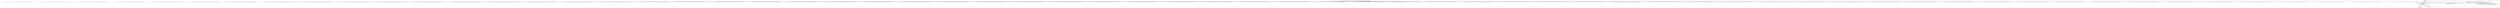 digraph "main" {  
"17" [label = <(METHOD,main)<SUB>1</SUB>> ]
"18" [label = <(PARAM,String[] args)<SUB>1</SUB>> ]
"19" [label = <(BLOCK,&lt;empty&gt;,&lt;empty&gt;)<SUB>1</SUB>> ]
"20" [label = <(LOCAL,long[] fib: long[])<SUB>2</SUB>> ]
"21" [label = <(&lt;operator&gt;.assignment,long[] fib = { 0, 1, 1, 2, 3, 5, 8, 13, 21, 34, 55, 89, 144, 233, 377, 610, 987, 1597, 2584, 4181, 6765, 10946, 17711, 28657, 46368, 75025, 121393, 196418, 317811, 514229, 832040, 1346269, 2178309, 3524578, 5702887, 9227465, 14930352, 24157817, 39088169, 63245986, 102334155, 165580141, 267914296, 433494437, 701408733, 1134903170, 1836311903, 2971215073L, 4807526976L, 7778742049L, 12586269025L, 20365011074L, 32951280099L, 53316291173L, 86267571272L, 139583862445L, 225851433717L, 365435296162L, 591286729879L, 956722026041L, 1548008755920L, 2504730781961L, 4052739537881L, 6557470319842L, 10610209857723L })<SUB>2</SUB>> ]
"22" [label = <(IDENTIFIER,fib,long[] fib = { 0, 1, 1, 2, 3, 5, 8, 13, 21, 34, 55, 89, 144, 233, 377, 610, 987, 1597, 2584, 4181, 6765, 10946, 17711, 28657, 46368, 75025, 121393, 196418, 317811, 514229, 832040, 1346269, 2178309, 3524578, 5702887, 9227465, 14930352, 24157817, 39088169, 63245986, 102334155, 165580141, 267914296, 433494437, 701408733, 1134903170, 1836311903, 2971215073L, 4807526976L, 7778742049L, 12586269025L, 20365011074L, 32951280099L, 53316291173L, 86267571272L, 139583862445L, 225851433717L, 365435296162L, 591286729879L, 956722026041L, 1548008755920L, 2504730781961L, 4052739537881L, 6557470319842L, 10610209857723L })<SUB>2</SUB>> ]
"23" [label = <(&lt;operator&gt;.arrayInitializer,{ 0, 1, 1, 2, 3, 5, 8, 13, 21, 34, 55, 89, 144, 233, 377, 610, 987, 1597, 2584, 4181, 6765, 10946, 17711, 28657, 46368, 75025, 121393, 196418, 317811, 514229, 832040, 1346269, 2178309, 3524578, 5702887, 9227465, 14930352, 24157817, 39088169, 63245986, 102334155, 165580141, 267914296, 433494437, 701408733, 1134903170, 1836311903, 2971215073L, 4807526976L, 7778742049L, 12586269025L, 20365011074L, 32951280099L, 53316291173L, 86267571272L, 139583862445L, 225851433717L, 365435296162L, 591286729879L, 956722026041L, 1548008755920L, 2504730781961L, 4052739537881L, 6557470319842L, 10610209857723L })<SUB>2</SUB>> ]
"24" [label = <(LITERAL,0,{ 0, 1, 1, 2, 3, 5, 8, 13, 21, 34, 55, 89, 144, 233, 377, 610, 987, 1597, 2584, 4181, 6765, 10946, 17711, 28657, 46368, 75025, 121393, 196418, 317811, 514229, 832040, 1346269, 2178309, 3524578, 5702887, 9227465, 14930352, 24157817, 39088169, 63245986, 102334155, 165580141, 267914296, 433494437, 701408733, 1134903170, 1836311903, 2971215073L, 4807526976L, 7778742049L, 12586269025L, 20365011074L, 32951280099L, 53316291173L, 86267571272L, 139583862445L, 225851433717L, 365435296162L, 591286729879L, 956722026041L, 1548008755920L, 2504730781961L, 4052739537881L, 6557470319842L, 10610209857723L })<SUB>2</SUB>> ]
"25" [label = <(LITERAL,1,{ 0, 1, 1, 2, 3, 5, 8, 13, 21, 34, 55, 89, 144, 233, 377, 610, 987, 1597, 2584, 4181, 6765, 10946, 17711, 28657, 46368, 75025, 121393, 196418, 317811, 514229, 832040, 1346269, 2178309, 3524578, 5702887, 9227465, 14930352, 24157817, 39088169, 63245986, 102334155, 165580141, 267914296, 433494437, 701408733, 1134903170, 1836311903, 2971215073L, 4807526976L, 7778742049L, 12586269025L, 20365011074L, 32951280099L, 53316291173L, 86267571272L, 139583862445L, 225851433717L, 365435296162L, 591286729879L, 956722026041L, 1548008755920L, 2504730781961L, 4052739537881L, 6557470319842L, 10610209857723L })<SUB>2</SUB>> ]
"26" [label = <(LITERAL,1,{ 0, 1, 1, 2, 3, 5, 8, 13, 21, 34, 55, 89, 144, 233, 377, 610, 987, 1597, 2584, 4181, 6765, 10946, 17711, 28657, 46368, 75025, 121393, 196418, 317811, 514229, 832040, 1346269, 2178309, 3524578, 5702887, 9227465, 14930352, 24157817, 39088169, 63245986, 102334155, 165580141, 267914296, 433494437, 701408733, 1134903170, 1836311903, 2971215073L, 4807526976L, 7778742049L, 12586269025L, 20365011074L, 32951280099L, 53316291173L, 86267571272L, 139583862445L, 225851433717L, 365435296162L, 591286729879L, 956722026041L, 1548008755920L, 2504730781961L, 4052739537881L, 6557470319842L, 10610209857723L })<SUB>2</SUB>> ]
"27" [label = <(LITERAL,2,{ 0, 1, 1, 2, 3, 5, 8, 13, 21, 34, 55, 89, 144, 233, 377, 610, 987, 1597, 2584, 4181, 6765, 10946, 17711, 28657, 46368, 75025, 121393, 196418, 317811, 514229, 832040, 1346269, 2178309, 3524578, 5702887, 9227465, 14930352, 24157817, 39088169, 63245986, 102334155, 165580141, 267914296, 433494437, 701408733, 1134903170, 1836311903, 2971215073L, 4807526976L, 7778742049L, 12586269025L, 20365011074L, 32951280099L, 53316291173L, 86267571272L, 139583862445L, 225851433717L, 365435296162L, 591286729879L, 956722026041L, 1548008755920L, 2504730781961L, 4052739537881L, 6557470319842L, 10610209857723L })<SUB>2</SUB>> ]
"28" [label = <(LITERAL,3,{ 0, 1, 1, 2, 3, 5, 8, 13, 21, 34, 55, 89, 144, 233, 377, 610, 987, 1597, 2584, 4181, 6765, 10946, 17711, 28657, 46368, 75025, 121393, 196418, 317811, 514229, 832040, 1346269, 2178309, 3524578, 5702887, 9227465, 14930352, 24157817, 39088169, 63245986, 102334155, 165580141, 267914296, 433494437, 701408733, 1134903170, 1836311903, 2971215073L, 4807526976L, 7778742049L, 12586269025L, 20365011074L, 32951280099L, 53316291173L, 86267571272L, 139583862445L, 225851433717L, 365435296162L, 591286729879L, 956722026041L, 1548008755920L, 2504730781961L, 4052739537881L, 6557470319842L, 10610209857723L })<SUB>2</SUB>> ]
"29" [label = <(LITERAL,5,{ 0, 1, 1, 2, 3, 5, 8, 13, 21, 34, 55, 89, 144, 233, 377, 610, 987, 1597, 2584, 4181, 6765, 10946, 17711, 28657, 46368, 75025, 121393, 196418, 317811, 514229, 832040, 1346269, 2178309, 3524578, 5702887, 9227465, 14930352, 24157817, 39088169, 63245986, 102334155, 165580141, 267914296, 433494437, 701408733, 1134903170, 1836311903, 2971215073L, 4807526976L, 7778742049L, 12586269025L, 20365011074L, 32951280099L, 53316291173L, 86267571272L, 139583862445L, 225851433717L, 365435296162L, 591286729879L, 956722026041L, 1548008755920L, 2504730781961L, 4052739537881L, 6557470319842L, 10610209857723L })<SUB>2</SUB>> ]
"30" [label = <(LITERAL,8,{ 0, 1, 1, 2, 3, 5, 8, 13, 21, 34, 55, 89, 144, 233, 377, 610, 987, 1597, 2584, 4181, 6765, 10946, 17711, 28657, 46368, 75025, 121393, 196418, 317811, 514229, 832040, 1346269, 2178309, 3524578, 5702887, 9227465, 14930352, 24157817, 39088169, 63245986, 102334155, 165580141, 267914296, 433494437, 701408733, 1134903170, 1836311903, 2971215073L, 4807526976L, 7778742049L, 12586269025L, 20365011074L, 32951280099L, 53316291173L, 86267571272L, 139583862445L, 225851433717L, 365435296162L, 591286729879L, 956722026041L, 1548008755920L, 2504730781961L, 4052739537881L, 6557470319842L, 10610209857723L })<SUB>2</SUB>> ]
"31" [label = <(LITERAL,13,{ 0, 1, 1, 2, 3, 5, 8, 13, 21, 34, 55, 89, 144, 233, 377, 610, 987, 1597, 2584, 4181, 6765, 10946, 17711, 28657, 46368, 75025, 121393, 196418, 317811, 514229, 832040, 1346269, 2178309, 3524578, 5702887, 9227465, 14930352, 24157817, 39088169, 63245986, 102334155, 165580141, 267914296, 433494437, 701408733, 1134903170, 1836311903, 2971215073L, 4807526976L, 7778742049L, 12586269025L, 20365011074L, 32951280099L, 53316291173L, 86267571272L, 139583862445L, 225851433717L, 365435296162L, 591286729879L, 956722026041L, 1548008755920L, 2504730781961L, 4052739537881L, 6557470319842L, 10610209857723L })<SUB>2</SUB>> ]
"32" [label = <(LITERAL,21,{ 0, 1, 1, 2, 3, 5, 8, 13, 21, 34, 55, 89, 144, 233, 377, 610, 987, 1597, 2584, 4181, 6765, 10946, 17711, 28657, 46368, 75025, 121393, 196418, 317811, 514229, 832040, 1346269, 2178309, 3524578, 5702887, 9227465, 14930352, 24157817, 39088169, 63245986, 102334155, 165580141, 267914296, 433494437, 701408733, 1134903170, 1836311903, 2971215073L, 4807526976L, 7778742049L, 12586269025L, 20365011074L, 32951280099L, 53316291173L, 86267571272L, 139583862445L, 225851433717L, 365435296162L, 591286729879L, 956722026041L, 1548008755920L, 2504730781961L, 4052739537881L, 6557470319842L, 10610209857723L })<SUB>2</SUB>> ]
"33" [label = <(LITERAL,34,{ 0, 1, 1, 2, 3, 5, 8, 13, 21, 34, 55, 89, 144, 233, 377, 610, 987, 1597, 2584, 4181, 6765, 10946, 17711, 28657, 46368, 75025, 121393, 196418, 317811, 514229, 832040, 1346269, 2178309, 3524578, 5702887, 9227465, 14930352, 24157817, 39088169, 63245986, 102334155, 165580141, 267914296, 433494437, 701408733, 1134903170, 1836311903, 2971215073L, 4807526976L, 7778742049L, 12586269025L, 20365011074L, 32951280099L, 53316291173L, 86267571272L, 139583862445L, 225851433717L, 365435296162L, 591286729879L, 956722026041L, 1548008755920L, 2504730781961L, 4052739537881L, 6557470319842L, 10610209857723L })<SUB>2</SUB>> ]
"34" [label = <(LITERAL,55,{ 0, 1, 1, 2, 3, 5, 8, 13, 21, 34, 55, 89, 144, 233, 377, 610, 987, 1597, 2584, 4181, 6765, 10946, 17711, 28657, 46368, 75025, 121393, 196418, 317811, 514229, 832040, 1346269, 2178309, 3524578, 5702887, 9227465, 14930352, 24157817, 39088169, 63245986, 102334155, 165580141, 267914296, 433494437, 701408733, 1134903170, 1836311903, 2971215073L, 4807526976L, 7778742049L, 12586269025L, 20365011074L, 32951280099L, 53316291173L, 86267571272L, 139583862445L, 225851433717L, 365435296162L, 591286729879L, 956722026041L, 1548008755920L, 2504730781961L, 4052739537881L, 6557470319842L, 10610209857723L })<SUB>2</SUB>> ]
"35" [label = <(LITERAL,89,{ 0, 1, 1, 2, 3, 5, 8, 13, 21, 34, 55, 89, 144, 233, 377, 610, 987, 1597, 2584, 4181, 6765, 10946, 17711, 28657, 46368, 75025, 121393, 196418, 317811, 514229, 832040, 1346269, 2178309, 3524578, 5702887, 9227465, 14930352, 24157817, 39088169, 63245986, 102334155, 165580141, 267914296, 433494437, 701408733, 1134903170, 1836311903, 2971215073L, 4807526976L, 7778742049L, 12586269025L, 20365011074L, 32951280099L, 53316291173L, 86267571272L, 139583862445L, 225851433717L, 365435296162L, 591286729879L, 956722026041L, 1548008755920L, 2504730781961L, 4052739537881L, 6557470319842L, 10610209857723L })<SUB>2</SUB>> ]
"36" [label = <(LITERAL,144,{ 0, 1, 1, 2, 3, 5, 8, 13, 21, 34, 55, 89, 144, 233, 377, 610, 987, 1597, 2584, 4181, 6765, 10946, 17711, 28657, 46368, 75025, 121393, 196418, 317811, 514229, 832040, 1346269, 2178309, 3524578, 5702887, 9227465, 14930352, 24157817, 39088169, 63245986, 102334155, 165580141, 267914296, 433494437, 701408733, 1134903170, 1836311903, 2971215073L, 4807526976L, 7778742049L, 12586269025L, 20365011074L, 32951280099L, 53316291173L, 86267571272L, 139583862445L, 225851433717L, 365435296162L, 591286729879L, 956722026041L, 1548008755920L, 2504730781961L, 4052739537881L, 6557470319842L, 10610209857723L })<SUB>2</SUB>> ]
"37" [label = <(LITERAL,233,{ 0, 1, 1, 2, 3, 5, 8, 13, 21, 34, 55, 89, 144, 233, 377, 610, 987, 1597, 2584, 4181, 6765, 10946, 17711, 28657, 46368, 75025, 121393, 196418, 317811, 514229, 832040, 1346269, 2178309, 3524578, 5702887, 9227465, 14930352, 24157817, 39088169, 63245986, 102334155, 165580141, 267914296, 433494437, 701408733, 1134903170, 1836311903, 2971215073L, 4807526976L, 7778742049L, 12586269025L, 20365011074L, 32951280099L, 53316291173L, 86267571272L, 139583862445L, 225851433717L, 365435296162L, 591286729879L, 956722026041L, 1548008755920L, 2504730781961L, 4052739537881L, 6557470319842L, 10610209857723L })<SUB>2</SUB>> ]
"38" [label = <(LITERAL,377,{ 0, 1, 1, 2, 3, 5, 8, 13, 21, 34, 55, 89, 144, 233, 377, 610, 987, 1597, 2584, 4181, 6765, 10946, 17711, 28657, 46368, 75025, 121393, 196418, 317811, 514229, 832040, 1346269, 2178309, 3524578, 5702887, 9227465, 14930352, 24157817, 39088169, 63245986, 102334155, 165580141, 267914296, 433494437, 701408733, 1134903170, 1836311903, 2971215073L, 4807526976L, 7778742049L, 12586269025L, 20365011074L, 32951280099L, 53316291173L, 86267571272L, 139583862445L, 225851433717L, 365435296162L, 591286729879L, 956722026041L, 1548008755920L, 2504730781961L, 4052739537881L, 6557470319842L, 10610209857723L })<SUB>2</SUB>> ]
"39" [label = <(LITERAL,610,{ 0, 1, 1, 2, 3, 5, 8, 13, 21, 34, 55, 89, 144, 233, 377, 610, 987, 1597, 2584, 4181, 6765, 10946, 17711, 28657, 46368, 75025, 121393, 196418, 317811, 514229, 832040, 1346269, 2178309, 3524578, 5702887, 9227465, 14930352, 24157817, 39088169, 63245986, 102334155, 165580141, 267914296, 433494437, 701408733, 1134903170, 1836311903, 2971215073L, 4807526976L, 7778742049L, 12586269025L, 20365011074L, 32951280099L, 53316291173L, 86267571272L, 139583862445L, 225851433717L, 365435296162L, 591286729879L, 956722026041L, 1548008755920L, 2504730781961L, 4052739537881L, 6557470319842L, 10610209857723L })<SUB>2</SUB>> ]
"40" [label = <(LITERAL,987,{ 0, 1, 1, 2, 3, 5, 8, 13, 21, 34, 55, 89, 144, 233, 377, 610, 987, 1597, 2584, 4181, 6765, 10946, 17711, 28657, 46368, 75025, 121393, 196418, 317811, 514229, 832040, 1346269, 2178309, 3524578, 5702887, 9227465, 14930352, 24157817, 39088169, 63245986, 102334155, 165580141, 267914296, 433494437, 701408733, 1134903170, 1836311903, 2971215073L, 4807526976L, 7778742049L, 12586269025L, 20365011074L, 32951280099L, 53316291173L, 86267571272L, 139583862445L, 225851433717L, 365435296162L, 591286729879L, 956722026041L, 1548008755920L, 2504730781961L, 4052739537881L, 6557470319842L, 10610209857723L })<SUB>2</SUB>> ]
"41" [label = <(LITERAL,1597,{ 0, 1, 1, 2, 3, 5, 8, 13, 21, 34, 55, 89, 144, 233, 377, 610, 987, 1597, 2584, 4181, 6765, 10946, 17711, 28657, 46368, 75025, 121393, 196418, 317811, 514229, 832040, 1346269, 2178309, 3524578, 5702887, 9227465, 14930352, 24157817, 39088169, 63245986, 102334155, 165580141, 267914296, 433494437, 701408733, 1134903170, 1836311903, 2971215073L, 4807526976L, 7778742049L, 12586269025L, 20365011074L, 32951280099L, 53316291173L, 86267571272L, 139583862445L, 225851433717L, 365435296162L, 591286729879L, 956722026041L, 1548008755920L, 2504730781961L, 4052739537881L, 6557470319842L, 10610209857723L })<SUB>2</SUB>> ]
"42" [label = <(LITERAL,2584,{ 0, 1, 1, 2, 3, 5, 8, 13, 21, 34, 55, 89, 144, 233, 377, 610, 987, 1597, 2584, 4181, 6765, 10946, 17711, 28657, 46368, 75025, 121393, 196418, 317811, 514229, 832040, 1346269, 2178309, 3524578, 5702887, 9227465, 14930352, 24157817, 39088169, 63245986, 102334155, 165580141, 267914296, 433494437, 701408733, 1134903170, 1836311903, 2971215073L, 4807526976L, 7778742049L, 12586269025L, 20365011074L, 32951280099L, 53316291173L, 86267571272L, 139583862445L, 225851433717L, 365435296162L, 591286729879L, 956722026041L, 1548008755920L, 2504730781961L, 4052739537881L, 6557470319842L, 10610209857723L })<SUB>2</SUB>> ]
"43" [label = <(LITERAL,4181,{ 0, 1, 1, 2, 3, 5, 8, 13, 21, 34, 55, 89, 144, 233, 377, 610, 987, 1597, 2584, 4181, 6765, 10946, 17711, 28657, 46368, 75025, 121393, 196418, 317811, 514229, 832040, 1346269, 2178309, 3524578, 5702887, 9227465, 14930352, 24157817, 39088169, 63245986, 102334155, 165580141, 267914296, 433494437, 701408733, 1134903170, 1836311903, 2971215073L, 4807526976L, 7778742049L, 12586269025L, 20365011074L, 32951280099L, 53316291173L, 86267571272L, 139583862445L, 225851433717L, 365435296162L, 591286729879L, 956722026041L, 1548008755920L, 2504730781961L, 4052739537881L, 6557470319842L, 10610209857723L })<SUB>2</SUB>> ]
"44" [label = <(LITERAL,6765,{ 0, 1, 1, 2, 3, 5, 8, 13, 21, 34, 55, 89, 144, 233, 377, 610, 987, 1597, 2584, 4181, 6765, 10946, 17711, 28657, 46368, 75025, 121393, 196418, 317811, 514229, 832040, 1346269, 2178309, 3524578, 5702887, 9227465, 14930352, 24157817, 39088169, 63245986, 102334155, 165580141, 267914296, 433494437, 701408733, 1134903170, 1836311903, 2971215073L, 4807526976L, 7778742049L, 12586269025L, 20365011074L, 32951280099L, 53316291173L, 86267571272L, 139583862445L, 225851433717L, 365435296162L, 591286729879L, 956722026041L, 1548008755920L, 2504730781961L, 4052739537881L, 6557470319842L, 10610209857723L })<SUB>2</SUB>> ]
"45" [label = <(LITERAL,10946,{ 0, 1, 1, 2, 3, 5, 8, 13, 21, 34, 55, 89, 144, 233, 377, 610, 987, 1597, 2584, 4181, 6765, 10946, 17711, 28657, 46368, 75025, 121393, 196418, 317811, 514229, 832040, 1346269, 2178309, 3524578, 5702887, 9227465, 14930352, 24157817, 39088169, 63245986, 102334155, 165580141, 267914296, 433494437, 701408733, 1134903170, 1836311903, 2971215073L, 4807526976L, 7778742049L, 12586269025L, 20365011074L, 32951280099L, 53316291173L, 86267571272L, 139583862445L, 225851433717L, 365435296162L, 591286729879L, 956722026041L, 1548008755920L, 2504730781961L, 4052739537881L, 6557470319842L, 10610209857723L })<SUB>2</SUB>> ]
"46" [label = <(LITERAL,17711,{ 0, 1, 1, 2, 3, 5, 8, 13, 21, 34, 55, 89, 144, 233, 377, 610, 987, 1597, 2584, 4181, 6765, 10946, 17711, 28657, 46368, 75025, 121393, 196418, 317811, 514229, 832040, 1346269, 2178309, 3524578, 5702887, 9227465, 14930352, 24157817, 39088169, 63245986, 102334155, 165580141, 267914296, 433494437, 701408733, 1134903170, 1836311903, 2971215073L, 4807526976L, 7778742049L, 12586269025L, 20365011074L, 32951280099L, 53316291173L, 86267571272L, 139583862445L, 225851433717L, 365435296162L, 591286729879L, 956722026041L, 1548008755920L, 2504730781961L, 4052739537881L, 6557470319842L, 10610209857723L })<SUB>2</SUB>> ]
"47" [label = <(LITERAL,28657,{ 0, 1, 1, 2, 3, 5, 8, 13, 21, 34, 55, 89, 144, 233, 377, 610, 987, 1597, 2584, 4181, 6765, 10946, 17711, 28657, 46368, 75025, 121393, 196418, 317811, 514229, 832040, 1346269, 2178309, 3524578, 5702887, 9227465, 14930352, 24157817, 39088169, 63245986, 102334155, 165580141, 267914296, 433494437, 701408733, 1134903170, 1836311903, 2971215073L, 4807526976L, 7778742049L, 12586269025L, 20365011074L, 32951280099L, 53316291173L, 86267571272L, 139583862445L, 225851433717L, 365435296162L, 591286729879L, 956722026041L, 1548008755920L, 2504730781961L, 4052739537881L, 6557470319842L, 10610209857723L })<SUB>2</SUB>> ]
"48" [label = <(LITERAL,46368,{ 0, 1, 1, 2, 3, 5, 8, 13, 21, 34, 55, 89, 144, 233, 377, 610, 987, 1597, 2584, 4181, 6765, 10946, 17711, 28657, 46368, 75025, 121393, 196418, 317811, 514229, 832040, 1346269, 2178309, 3524578, 5702887, 9227465, 14930352, 24157817, 39088169, 63245986, 102334155, 165580141, 267914296, 433494437, 701408733, 1134903170, 1836311903, 2971215073L, 4807526976L, 7778742049L, 12586269025L, 20365011074L, 32951280099L, 53316291173L, 86267571272L, 139583862445L, 225851433717L, 365435296162L, 591286729879L, 956722026041L, 1548008755920L, 2504730781961L, 4052739537881L, 6557470319842L, 10610209857723L })<SUB>2</SUB>> ]
"49" [label = <(LITERAL,75025,{ 0, 1, 1, 2, 3, 5, 8, 13, 21, 34, 55, 89, 144, 233, 377, 610, 987, 1597, 2584, 4181, 6765, 10946, 17711, 28657, 46368, 75025, 121393, 196418, 317811, 514229, 832040, 1346269, 2178309, 3524578, 5702887, 9227465, 14930352, 24157817, 39088169, 63245986, 102334155, 165580141, 267914296, 433494437, 701408733, 1134903170, 1836311903, 2971215073L, 4807526976L, 7778742049L, 12586269025L, 20365011074L, 32951280099L, 53316291173L, 86267571272L, 139583862445L, 225851433717L, 365435296162L, 591286729879L, 956722026041L, 1548008755920L, 2504730781961L, 4052739537881L, 6557470319842L, 10610209857723L })<SUB>2</SUB>> ]
"50" [label = <(LITERAL,121393,{ 0, 1, 1, 2, 3, 5, 8, 13, 21, 34, 55, 89, 144, 233, 377, 610, 987, 1597, 2584, 4181, 6765, 10946, 17711, 28657, 46368, 75025, 121393, 196418, 317811, 514229, 832040, 1346269, 2178309, 3524578, 5702887, 9227465, 14930352, 24157817, 39088169, 63245986, 102334155, 165580141, 267914296, 433494437, 701408733, 1134903170, 1836311903, 2971215073L, 4807526976L, 7778742049L, 12586269025L, 20365011074L, 32951280099L, 53316291173L, 86267571272L, 139583862445L, 225851433717L, 365435296162L, 591286729879L, 956722026041L, 1548008755920L, 2504730781961L, 4052739537881L, 6557470319842L, 10610209857723L })<SUB>2</SUB>> ]
"51" [label = <(LITERAL,196418,{ 0, 1, 1, 2, 3, 5, 8, 13, 21, 34, 55, 89, 144, 233, 377, 610, 987, 1597, 2584, 4181, 6765, 10946, 17711, 28657, 46368, 75025, 121393, 196418, 317811, 514229, 832040, 1346269, 2178309, 3524578, 5702887, 9227465, 14930352, 24157817, 39088169, 63245986, 102334155, 165580141, 267914296, 433494437, 701408733, 1134903170, 1836311903, 2971215073L, 4807526976L, 7778742049L, 12586269025L, 20365011074L, 32951280099L, 53316291173L, 86267571272L, 139583862445L, 225851433717L, 365435296162L, 591286729879L, 956722026041L, 1548008755920L, 2504730781961L, 4052739537881L, 6557470319842L, 10610209857723L })<SUB>2</SUB>> ]
"52" [label = <(LITERAL,317811,{ 0, 1, 1, 2, 3, 5, 8, 13, 21, 34, 55, 89, 144, 233, 377, 610, 987, 1597, 2584, 4181, 6765, 10946, 17711, 28657, 46368, 75025, 121393, 196418, 317811, 514229, 832040, 1346269, 2178309, 3524578, 5702887, 9227465, 14930352, 24157817, 39088169, 63245986, 102334155, 165580141, 267914296, 433494437, 701408733, 1134903170, 1836311903, 2971215073L, 4807526976L, 7778742049L, 12586269025L, 20365011074L, 32951280099L, 53316291173L, 86267571272L, 139583862445L, 225851433717L, 365435296162L, 591286729879L, 956722026041L, 1548008755920L, 2504730781961L, 4052739537881L, 6557470319842L, 10610209857723L })<SUB>2</SUB>> ]
"53" [label = <(LITERAL,514229,{ 0, 1, 1, 2, 3, 5, 8, 13, 21, 34, 55, 89, 144, 233, 377, 610, 987, 1597, 2584, 4181, 6765, 10946, 17711, 28657, 46368, 75025, 121393, 196418, 317811, 514229, 832040, 1346269, 2178309, 3524578, 5702887, 9227465, 14930352, 24157817, 39088169, 63245986, 102334155, 165580141, 267914296, 433494437, 701408733, 1134903170, 1836311903, 2971215073L, 4807526976L, 7778742049L, 12586269025L, 20365011074L, 32951280099L, 53316291173L, 86267571272L, 139583862445L, 225851433717L, 365435296162L, 591286729879L, 956722026041L, 1548008755920L, 2504730781961L, 4052739537881L, 6557470319842L, 10610209857723L })<SUB>2</SUB>> ]
"54" [label = <(LITERAL,832040,{ 0, 1, 1, 2, 3, 5, 8, 13, 21, 34, 55, 89, 144, 233, 377, 610, 987, 1597, 2584, 4181, 6765, 10946, 17711, 28657, 46368, 75025, 121393, 196418, 317811, 514229, 832040, 1346269, 2178309, 3524578, 5702887, 9227465, 14930352, 24157817, 39088169, 63245986, 102334155, 165580141, 267914296, 433494437, 701408733, 1134903170, 1836311903, 2971215073L, 4807526976L, 7778742049L, 12586269025L, 20365011074L, 32951280099L, 53316291173L, 86267571272L, 139583862445L, 225851433717L, 365435296162L, 591286729879L, 956722026041L, 1548008755920L, 2504730781961L, 4052739537881L, 6557470319842L, 10610209857723L })<SUB>2</SUB>> ]
"55" [label = <(LITERAL,1346269,{ 0, 1, 1, 2, 3, 5, 8, 13, 21, 34, 55, 89, 144, 233, 377, 610, 987, 1597, 2584, 4181, 6765, 10946, 17711, 28657, 46368, 75025, 121393, 196418, 317811, 514229, 832040, 1346269, 2178309, 3524578, 5702887, 9227465, 14930352, 24157817, 39088169, 63245986, 102334155, 165580141, 267914296, 433494437, 701408733, 1134903170, 1836311903, 2971215073L, 4807526976L, 7778742049L, 12586269025L, 20365011074L, 32951280099L, 53316291173L, 86267571272L, 139583862445L, 225851433717L, 365435296162L, 591286729879L, 956722026041L, 1548008755920L, 2504730781961L, 4052739537881L, 6557470319842L, 10610209857723L })<SUB>2</SUB>> ]
"56" [label = <(LITERAL,2178309,{ 0, 1, 1, 2, 3, 5, 8, 13, 21, 34, 55, 89, 144, 233, 377, 610, 987, 1597, 2584, 4181, 6765, 10946, 17711, 28657, 46368, 75025, 121393, 196418, 317811, 514229, 832040, 1346269, 2178309, 3524578, 5702887, 9227465, 14930352, 24157817, 39088169, 63245986, 102334155, 165580141, 267914296, 433494437, 701408733, 1134903170, 1836311903, 2971215073L, 4807526976L, 7778742049L, 12586269025L, 20365011074L, 32951280099L, 53316291173L, 86267571272L, 139583862445L, 225851433717L, 365435296162L, 591286729879L, 956722026041L, 1548008755920L, 2504730781961L, 4052739537881L, 6557470319842L, 10610209857723L })<SUB>2</SUB>> ]
"57" [label = <(LITERAL,3524578,{ 0, 1, 1, 2, 3, 5, 8, 13, 21, 34, 55, 89, 144, 233, 377, 610, 987, 1597, 2584, 4181, 6765, 10946, 17711, 28657, 46368, 75025, 121393, 196418, 317811, 514229, 832040, 1346269, 2178309, 3524578, 5702887, 9227465, 14930352, 24157817, 39088169, 63245986, 102334155, 165580141, 267914296, 433494437, 701408733, 1134903170, 1836311903, 2971215073L, 4807526976L, 7778742049L, 12586269025L, 20365011074L, 32951280099L, 53316291173L, 86267571272L, 139583862445L, 225851433717L, 365435296162L, 591286729879L, 956722026041L, 1548008755920L, 2504730781961L, 4052739537881L, 6557470319842L, 10610209857723L })<SUB>2</SUB>> ]
"58" [label = <(LITERAL,5702887,{ 0, 1, 1, 2, 3, 5, 8, 13, 21, 34, 55, 89, 144, 233, 377, 610, 987, 1597, 2584, 4181, 6765, 10946, 17711, 28657, 46368, 75025, 121393, 196418, 317811, 514229, 832040, 1346269, 2178309, 3524578, 5702887, 9227465, 14930352, 24157817, 39088169, 63245986, 102334155, 165580141, 267914296, 433494437, 701408733, 1134903170, 1836311903, 2971215073L, 4807526976L, 7778742049L, 12586269025L, 20365011074L, 32951280099L, 53316291173L, 86267571272L, 139583862445L, 225851433717L, 365435296162L, 591286729879L, 956722026041L, 1548008755920L, 2504730781961L, 4052739537881L, 6557470319842L, 10610209857723L })<SUB>2</SUB>> ]
"59" [label = <(LITERAL,9227465,{ 0, 1, 1, 2, 3, 5, 8, 13, 21, 34, 55, 89, 144, 233, 377, 610, 987, 1597, 2584, 4181, 6765, 10946, 17711, 28657, 46368, 75025, 121393, 196418, 317811, 514229, 832040, 1346269, 2178309, 3524578, 5702887, 9227465, 14930352, 24157817, 39088169, 63245986, 102334155, 165580141, 267914296, 433494437, 701408733, 1134903170, 1836311903, 2971215073L, 4807526976L, 7778742049L, 12586269025L, 20365011074L, 32951280099L, 53316291173L, 86267571272L, 139583862445L, 225851433717L, 365435296162L, 591286729879L, 956722026041L, 1548008755920L, 2504730781961L, 4052739537881L, 6557470319842L, 10610209857723L })<SUB>2</SUB>> ]
"60" [label = <(LITERAL,14930352,{ 0, 1, 1, 2, 3, 5, 8, 13, 21, 34, 55, 89, 144, 233, 377, 610, 987, 1597, 2584, 4181, 6765, 10946, 17711, 28657, 46368, 75025, 121393, 196418, 317811, 514229, 832040, 1346269, 2178309, 3524578, 5702887, 9227465, 14930352, 24157817, 39088169, 63245986, 102334155, 165580141, 267914296, 433494437, 701408733, 1134903170, 1836311903, 2971215073L, 4807526976L, 7778742049L, 12586269025L, 20365011074L, 32951280099L, 53316291173L, 86267571272L, 139583862445L, 225851433717L, 365435296162L, 591286729879L, 956722026041L, 1548008755920L, 2504730781961L, 4052739537881L, 6557470319842L, 10610209857723L })<SUB>2</SUB>> ]
"61" [label = <(LITERAL,24157817,{ 0, 1, 1, 2, 3, 5, 8, 13, 21, 34, 55, 89, 144, 233, 377, 610, 987, 1597, 2584, 4181, 6765, 10946, 17711, 28657, 46368, 75025, 121393, 196418, 317811, 514229, 832040, 1346269, 2178309, 3524578, 5702887, 9227465, 14930352, 24157817, 39088169, 63245986, 102334155, 165580141, 267914296, 433494437, 701408733, 1134903170, 1836311903, 2971215073L, 4807526976L, 7778742049L, 12586269025L, 20365011074L, 32951280099L, 53316291173L, 86267571272L, 139583862445L, 225851433717L, 365435296162L, 591286729879L, 956722026041L, 1548008755920L, 2504730781961L, 4052739537881L, 6557470319842L, 10610209857723L })<SUB>2</SUB>> ]
"62" [label = <(LITERAL,39088169,{ 0, 1, 1, 2, 3, 5, 8, 13, 21, 34, 55, 89, 144, 233, 377, 610, 987, 1597, 2584, 4181, 6765, 10946, 17711, 28657, 46368, 75025, 121393, 196418, 317811, 514229, 832040, 1346269, 2178309, 3524578, 5702887, 9227465, 14930352, 24157817, 39088169, 63245986, 102334155, 165580141, 267914296, 433494437, 701408733, 1134903170, 1836311903, 2971215073L, 4807526976L, 7778742049L, 12586269025L, 20365011074L, 32951280099L, 53316291173L, 86267571272L, 139583862445L, 225851433717L, 365435296162L, 591286729879L, 956722026041L, 1548008755920L, 2504730781961L, 4052739537881L, 6557470319842L, 10610209857723L })<SUB>2</SUB>> ]
"63" [label = <(LITERAL,63245986,{ 0, 1, 1, 2, 3, 5, 8, 13, 21, 34, 55, 89, 144, 233, 377, 610, 987, 1597, 2584, 4181, 6765, 10946, 17711, 28657, 46368, 75025, 121393, 196418, 317811, 514229, 832040, 1346269, 2178309, 3524578, 5702887, 9227465, 14930352, 24157817, 39088169, 63245986, 102334155, 165580141, 267914296, 433494437, 701408733, 1134903170, 1836311903, 2971215073L, 4807526976L, 7778742049L, 12586269025L, 20365011074L, 32951280099L, 53316291173L, 86267571272L, 139583862445L, 225851433717L, 365435296162L, 591286729879L, 956722026041L, 1548008755920L, 2504730781961L, 4052739537881L, 6557470319842L, 10610209857723L })<SUB>2</SUB>> ]
"64" [label = <(LITERAL,102334155,{ 0, 1, 1, 2, 3, 5, 8, 13, 21, 34, 55, 89, 144, 233, 377, 610, 987, 1597, 2584, 4181, 6765, 10946, 17711, 28657, 46368, 75025, 121393, 196418, 317811, 514229, 832040, 1346269, 2178309, 3524578, 5702887, 9227465, 14930352, 24157817, 39088169, 63245986, 102334155, 165580141, 267914296, 433494437, 701408733, 1134903170, 1836311903, 2971215073L, 4807526976L, 7778742049L, 12586269025L, 20365011074L, 32951280099L, 53316291173L, 86267571272L, 139583862445L, 225851433717L, 365435296162L, 591286729879L, 956722026041L, 1548008755920L, 2504730781961L, 4052739537881L, 6557470319842L, 10610209857723L })<SUB>2</SUB>> ]
"65" [label = <(LITERAL,165580141,{ 0, 1, 1, 2, 3, 5, 8, 13, 21, 34, 55, 89, 144, 233, 377, 610, 987, 1597, 2584, 4181, 6765, 10946, 17711, 28657, 46368, 75025, 121393, 196418, 317811, 514229, 832040, 1346269, 2178309, 3524578, 5702887, 9227465, 14930352, 24157817, 39088169, 63245986, 102334155, 165580141, 267914296, 433494437, 701408733, 1134903170, 1836311903, 2971215073L, 4807526976L, 7778742049L, 12586269025L, 20365011074L, 32951280099L, 53316291173L, 86267571272L, 139583862445L, 225851433717L, 365435296162L, 591286729879L, 956722026041L, 1548008755920L, 2504730781961L, 4052739537881L, 6557470319842L, 10610209857723L })<SUB>2</SUB>> ]
"66" [label = <(LITERAL,267914296,{ 0, 1, 1, 2, 3, 5, 8, 13, 21, 34, 55, 89, 144, 233, 377, 610, 987, 1597, 2584, 4181, 6765, 10946, 17711, 28657, 46368, 75025, 121393, 196418, 317811, 514229, 832040, 1346269, 2178309, 3524578, 5702887, 9227465, 14930352, 24157817, 39088169, 63245986, 102334155, 165580141, 267914296, 433494437, 701408733, 1134903170, 1836311903, 2971215073L, 4807526976L, 7778742049L, 12586269025L, 20365011074L, 32951280099L, 53316291173L, 86267571272L, 139583862445L, 225851433717L, 365435296162L, 591286729879L, 956722026041L, 1548008755920L, 2504730781961L, 4052739537881L, 6557470319842L, 10610209857723L })<SUB>2</SUB>> ]
"67" [label = <(LITERAL,433494437,{ 0, 1, 1, 2, 3, 5, 8, 13, 21, 34, 55, 89, 144, 233, 377, 610, 987, 1597, 2584, 4181, 6765, 10946, 17711, 28657, 46368, 75025, 121393, 196418, 317811, 514229, 832040, 1346269, 2178309, 3524578, 5702887, 9227465, 14930352, 24157817, 39088169, 63245986, 102334155, 165580141, 267914296, 433494437, 701408733, 1134903170, 1836311903, 2971215073L, 4807526976L, 7778742049L, 12586269025L, 20365011074L, 32951280099L, 53316291173L, 86267571272L, 139583862445L, 225851433717L, 365435296162L, 591286729879L, 956722026041L, 1548008755920L, 2504730781961L, 4052739537881L, 6557470319842L, 10610209857723L })<SUB>2</SUB>> ]
"68" [label = <(LITERAL,701408733,{ 0, 1, 1, 2, 3, 5, 8, 13, 21, 34, 55, 89, 144, 233, 377, 610, 987, 1597, 2584, 4181, 6765, 10946, 17711, 28657, 46368, 75025, 121393, 196418, 317811, 514229, 832040, 1346269, 2178309, 3524578, 5702887, 9227465, 14930352, 24157817, 39088169, 63245986, 102334155, 165580141, 267914296, 433494437, 701408733, 1134903170, 1836311903, 2971215073L, 4807526976L, 7778742049L, 12586269025L, 20365011074L, 32951280099L, 53316291173L, 86267571272L, 139583862445L, 225851433717L, 365435296162L, 591286729879L, 956722026041L, 1548008755920L, 2504730781961L, 4052739537881L, 6557470319842L, 10610209857723L })<SUB>2</SUB>> ]
"69" [label = <(LITERAL,1134903170,{ 0, 1, 1, 2, 3, 5, 8, 13, 21, 34, 55, 89, 144, 233, 377, 610, 987, 1597, 2584, 4181, 6765, 10946, 17711, 28657, 46368, 75025, 121393, 196418, 317811, 514229, 832040, 1346269, 2178309, 3524578, 5702887, 9227465, 14930352, 24157817, 39088169, 63245986, 102334155, 165580141, 267914296, 433494437, 701408733, 1134903170, 1836311903, 2971215073L, 4807526976L, 7778742049L, 12586269025L, 20365011074L, 32951280099L, 53316291173L, 86267571272L, 139583862445L, 225851433717L, 365435296162L, 591286729879L, 956722026041L, 1548008755920L, 2504730781961L, 4052739537881L, 6557470319842L, 10610209857723L })<SUB>2</SUB>> ]
"70" [label = <(LITERAL,1836311903,{ 0, 1, 1, 2, 3, 5, 8, 13, 21, 34, 55, 89, 144, 233, 377, 610, 987, 1597, 2584, 4181, 6765, 10946, 17711, 28657, 46368, 75025, 121393, 196418, 317811, 514229, 832040, 1346269, 2178309, 3524578, 5702887, 9227465, 14930352, 24157817, 39088169, 63245986, 102334155, 165580141, 267914296, 433494437, 701408733, 1134903170, 1836311903, 2971215073L, 4807526976L, 7778742049L, 12586269025L, 20365011074L, 32951280099L, 53316291173L, 86267571272L, 139583862445L, 225851433717L, 365435296162L, 591286729879L, 956722026041L, 1548008755920L, 2504730781961L, 4052739537881L, 6557470319842L, 10610209857723L })<SUB>2</SUB>> ]
"71" [label = <(LITERAL,2971215073L,{ 0, 1, 1, 2, 3, 5, 8, 13, 21, 34, 55, 89, 144, 233, 377, 610, 987, 1597, 2584, 4181, 6765, 10946, 17711, 28657, 46368, 75025, 121393, 196418, 317811, 514229, 832040, 1346269, 2178309, 3524578, 5702887, 9227465, 14930352, 24157817, 39088169, 63245986, 102334155, 165580141, 267914296, 433494437, 701408733, 1134903170, 1836311903, 2971215073L, 4807526976L, 7778742049L, 12586269025L, 20365011074L, 32951280099L, 53316291173L, 86267571272L, 139583862445L, 225851433717L, 365435296162L, 591286729879L, 956722026041L, 1548008755920L, 2504730781961L, 4052739537881L, 6557470319842L, 10610209857723L })<SUB>2</SUB>> ]
"72" [label = <(LITERAL,4807526976L,{ 0, 1, 1, 2, 3, 5, 8, 13, 21, 34, 55, 89, 144, 233, 377, 610, 987, 1597, 2584, 4181, 6765, 10946, 17711, 28657, 46368, 75025, 121393, 196418, 317811, 514229, 832040, 1346269, 2178309, 3524578, 5702887, 9227465, 14930352, 24157817, 39088169, 63245986, 102334155, 165580141, 267914296, 433494437, 701408733, 1134903170, 1836311903, 2971215073L, 4807526976L, 7778742049L, 12586269025L, 20365011074L, 32951280099L, 53316291173L, 86267571272L, 139583862445L, 225851433717L, 365435296162L, 591286729879L, 956722026041L, 1548008755920L, 2504730781961L, 4052739537881L, 6557470319842L, 10610209857723L })<SUB>2</SUB>> ]
"73" [label = <(LITERAL,7778742049L,{ 0, 1, 1, 2, 3, 5, 8, 13, 21, 34, 55, 89, 144, 233, 377, 610, 987, 1597, 2584, 4181, 6765, 10946, 17711, 28657, 46368, 75025, 121393, 196418, 317811, 514229, 832040, 1346269, 2178309, 3524578, 5702887, 9227465, 14930352, 24157817, 39088169, 63245986, 102334155, 165580141, 267914296, 433494437, 701408733, 1134903170, 1836311903, 2971215073L, 4807526976L, 7778742049L, 12586269025L, 20365011074L, 32951280099L, 53316291173L, 86267571272L, 139583862445L, 225851433717L, 365435296162L, 591286729879L, 956722026041L, 1548008755920L, 2504730781961L, 4052739537881L, 6557470319842L, 10610209857723L })<SUB>2</SUB>> ]
"74" [label = <(LITERAL,12586269025L,{ 0, 1, 1, 2, 3, 5, 8, 13, 21, 34, 55, 89, 144, 233, 377, 610, 987, 1597, 2584, 4181, 6765, 10946, 17711, 28657, 46368, 75025, 121393, 196418, 317811, 514229, 832040, 1346269, 2178309, 3524578, 5702887, 9227465, 14930352, 24157817, 39088169, 63245986, 102334155, 165580141, 267914296, 433494437, 701408733, 1134903170, 1836311903, 2971215073L, 4807526976L, 7778742049L, 12586269025L, 20365011074L, 32951280099L, 53316291173L, 86267571272L, 139583862445L, 225851433717L, 365435296162L, 591286729879L, 956722026041L, 1548008755920L, 2504730781961L, 4052739537881L, 6557470319842L, 10610209857723L })<SUB>2</SUB>> ]
"75" [label = <(LITERAL,20365011074L,{ 0, 1, 1, 2, 3, 5, 8, 13, 21, 34, 55, 89, 144, 233, 377, 610, 987, 1597, 2584, 4181, 6765, 10946, 17711, 28657, 46368, 75025, 121393, 196418, 317811, 514229, 832040, 1346269, 2178309, 3524578, 5702887, 9227465, 14930352, 24157817, 39088169, 63245986, 102334155, 165580141, 267914296, 433494437, 701408733, 1134903170, 1836311903, 2971215073L, 4807526976L, 7778742049L, 12586269025L, 20365011074L, 32951280099L, 53316291173L, 86267571272L, 139583862445L, 225851433717L, 365435296162L, 591286729879L, 956722026041L, 1548008755920L, 2504730781961L, 4052739537881L, 6557470319842L, 10610209857723L })<SUB>2</SUB>> ]
"76" [label = <(LITERAL,32951280099L,{ 0, 1, 1, 2, 3, 5, 8, 13, 21, 34, 55, 89, 144, 233, 377, 610, 987, 1597, 2584, 4181, 6765, 10946, 17711, 28657, 46368, 75025, 121393, 196418, 317811, 514229, 832040, 1346269, 2178309, 3524578, 5702887, 9227465, 14930352, 24157817, 39088169, 63245986, 102334155, 165580141, 267914296, 433494437, 701408733, 1134903170, 1836311903, 2971215073L, 4807526976L, 7778742049L, 12586269025L, 20365011074L, 32951280099L, 53316291173L, 86267571272L, 139583862445L, 225851433717L, 365435296162L, 591286729879L, 956722026041L, 1548008755920L, 2504730781961L, 4052739537881L, 6557470319842L, 10610209857723L })<SUB>2</SUB>> ]
"77" [label = <(LITERAL,53316291173L,{ 0, 1, 1, 2, 3, 5, 8, 13, 21, 34, 55, 89, 144, 233, 377, 610, 987, 1597, 2584, 4181, 6765, 10946, 17711, 28657, 46368, 75025, 121393, 196418, 317811, 514229, 832040, 1346269, 2178309, 3524578, 5702887, 9227465, 14930352, 24157817, 39088169, 63245986, 102334155, 165580141, 267914296, 433494437, 701408733, 1134903170, 1836311903, 2971215073L, 4807526976L, 7778742049L, 12586269025L, 20365011074L, 32951280099L, 53316291173L, 86267571272L, 139583862445L, 225851433717L, 365435296162L, 591286729879L, 956722026041L, 1548008755920L, 2504730781961L, 4052739537881L, 6557470319842L, 10610209857723L })<SUB>2</SUB>> ]
"78" [label = <(LITERAL,86267571272L,{ 0, 1, 1, 2, 3, 5, 8, 13, 21, 34, 55, 89, 144, 233, 377, 610, 987, 1597, 2584, 4181, 6765, 10946, 17711, 28657, 46368, 75025, 121393, 196418, 317811, 514229, 832040, 1346269, 2178309, 3524578, 5702887, 9227465, 14930352, 24157817, 39088169, 63245986, 102334155, 165580141, 267914296, 433494437, 701408733, 1134903170, 1836311903, 2971215073L, 4807526976L, 7778742049L, 12586269025L, 20365011074L, 32951280099L, 53316291173L, 86267571272L, 139583862445L, 225851433717L, 365435296162L, 591286729879L, 956722026041L, 1548008755920L, 2504730781961L, 4052739537881L, 6557470319842L, 10610209857723L })<SUB>2</SUB>> ]
"79" [label = <(LITERAL,139583862445L,{ 0, 1, 1, 2, 3, 5, 8, 13, 21, 34, 55, 89, 144, 233, 377, 610, 987, 1597, 2584, 4181, 6765, 10946, 17711, 28657, 46368, 75025, 121393, 196418, 317811, 514229, 832040, 1346269, 2178309, 3524578, 5702887, 9227465, 14930352, 24157817, 39088169, 63245986, 102334155, 165580141, 267914296, 433494437, 701408733, 1134903170, 1836311903, 2971215073L, 4807526976L, 7778742049L, 12586269025L, 20365011074L, 32951280099L, 53316291173L, 86267571272L, 139583862445L, 225851433717L, 365435296162L, 591286729879L, 956722026041L, 1548008755920L, 2504730781961L, 4052739537881L, 6557470319842L, 10610209857723L })<SUB>2</SUB>> ]
"80" [label = <(LITERAL,225851433717L,{ 0, 1, 1, 2, 3, 5, 8, 13, 21, 34, 55, 89, 144, 233, 377, 610, 987, 1597, 2584, 4181, 6765, 10946, 17711, 28657, 46368, 75025, 121393, 196418, 317811, 514229, 832040, 1346269, 2178309, 3524578, 5702887, 9227465, 14930352, 24157817, 39088169, 63245986, 102334155, 165580141, 267914296, 433494437, 701408733, 1134903170, 1836311903, 2971215073L, 4807526976L, 7778742049L, 12586269025L, 20365011074L, 32951280099L, 53316291173L, 86267571272L, 139583862445L, 225851433717L, 365435296162L, 591286729879L, 956722026041L, 1548008755920L, 2504730781961L, 4052739537881L, 6557470319842L, 10610209857723L })<SUB>2</SUB>> ]
"81" [label = <(LITERAL,365435296162L,{ 0, 1, 1, 2, 3, 5, 8, 13, 21, 34, 55, 89, 144, 233, 377, 610, 987, 1597, 2584, 4181, 6765, 10946, 17711, 28657, 46368, 75025, 121393, 196418, 317811, 514229, 832040, 1346269, 2178309, 3524578, 5702887, 9227465, 14930352, 24157817, 39088169, 63245986, 102334155, 165580141, 267914296, 433494437, 701408733, 1134903170, 1836311903, 2971215073L, 4807526976L, 7778742049L, 12586269025L, 20365011074L, 32951280099L, 53316291173L, 86267571272L, 139583862445L, 225851433717L, 365435296162L, 591286729879L, 956722026041L, 1548008755920L, 2504730781961L, 4052739537881L, 6557470319842L, 10610209857723L })<SUB>2</SUB>> ]
"82" [label = <(LITERAL,591286729879L,{ 0, 1, 1, 2, 3, 5, 8, 13, 21, 34, 55, 89, 144, 233, 377, 610, 987, 1597, 2584, 4181, 6765, 10946, 17711, 28657, 46368, 75025, 121393, 196418, 317811, 514229, 832040, 1346269, 2178309, 3524578, 5702887, 9227465, 14930352, 24157817, 39088169, 63245986, 102334155, 165580141, 267914296, 433494437, 701408733, 1134903170, 1836311903, 2971215073L, 4807526976L, 7778742049L, 12586269025L, 20365011074L, 32951280099L, 53316291173L, 86267571272L, 139583862445L, 225851433717L, 365435296162L, 591286729879L, 956722026041L, 1548008755920L, 2504730781961L, 4052739537881L, 6557470319842L, 10610209857723L })<SUB>2</SUB>> ]
"83" [label = <(LITERAL,956722026041L,{ 0, 1, 1, 2, 3, 5, 8, 13, 21, 34, 55, 89, 144, 233, 377, 610, 987, 1597, 2584, 4181, 6765, 10946, 17711, 28657, 46368, 75025, 121393, 196418, 317811, 514229, 832040, 1346269, 2178309, 3524578, 5702887, 9227465, 14930352, 24157817, 39088169, 63245986, 102334155, 165580141, 267914296, 433494437, 701408733, 1134903170, 1836311903, 2971215073L, 4807526976L, 7778742049L, 12586269025L, 20365011074L, 32951280099L, 53316291173L, 86267571272L, 139583862445L, 225851433717L, 365435296162L, 591286729879L, 956722026041L, 1548008755920L, 2504730781961L, 4052739537881L, 6557470319842L, 10610209857723L })<SUB>2</SUB>> ]
"84" [label = <(LITERAL,1548008755920L,{ 0, 1, 1, 2, 3, 5, 8, 13, 21, 34, 55, 89, 144, 233, 377, 610, 987, 1597, 2584, 4181, 6765, 10946, 17711, 28657, 46368, 75025, 121393, 196418, 317811, 514229, 832040, 1346269, 2178309, 3524578, 5702887, 9227465, 14930352, 24157817, 39088169, 63245986, 102334155, 165580141, 267914296, 433494437, 701408733, 1134903170, 1836311903, 2971215073L, 4807526976L, 7778742049L, 12586269025L, 20365011074L, 32951280099L, 53316291173L, 86267571272L, 139583862445L, 225851433717L, 365435296162L, 591286729879L, 956722026041L, 1548008755920L, 2504730781961L, 4052739537881L, 6557470319842L, 10610209857723L })<SUB>2</SUB>> ]
"85" [label = <(LITERAL,2504730781961L,{ 0, 1, 1, 2, 3, 5, 8, 13, 21, 34, 55, 89, 144, 233, 377, 610, 987, 1597, 2584, 4181, 6765, 10946, 17711, 28657, 46368, 75025, 121393, 196418, 317811, 514229, 832040, 1346269, 2178309, 3524578, 5702887, 9227465, 14930352, 24157817, 39088169, 63245986, 102334155, 165580141, 267914296, 433494437, 701408733, 1134903170, 1836311903, 2971215073L, 4807526976L, 7778742049L, 12586269025L, 20365011074L, 32951280099L, 53316291173L, 86267571272L, 139583862445L, 225851433717L, 365435296162L, 591286729879L, 956722026041L, 1548008755920L, 2504730781961L, 4052739537881L, 6557470319842L, 10610209857723L })<SUB>2</SUB>> ]
"86" [label = <(LITERAL,4052739537881L,{ 0, 1, 1, 2, 3, 5, 8, 13, 21, 34, 55, 89, 144, 233, 377, 610, 987, 1597, 2584, 4181, 6765, 10946, 17711, 28657, 46368, 75025, 121393, 196418, 317811, 514229, 832040, 1346269, 2178309, 3524578, 5702887, 9227465, 14930352, 24157817, 39088169, 63245986, 102334155, 165580141, 267914296, 433494437, 701408733, 1134903170, 1836311903, 2971215073L, 4807526976L, 7778742049L, 12586269025L, 20365011074L, 32951280099L, 53316291173L, 86267571272L, 139583862445L, 225851433717L, 365435296162L, 591286729879L, 956722026041L, 1548008755920L, 2504730781961L, 4052739537881L, 6557470319842L, 10610209857723L })<SUB>2</SUB>> ]
"87" [label = <(LITERAL,6557470319842L,{ 0, 1, 1, 2, 3, 5, 8, 13, 21, 34, 55, 89, 144, 233, 377, 610, 987, 1597, 2584, 4181, 6765, 10946, 17711, 28657, 46368, 75025, 121393, 196418, 317811, 514229, 832040, 1346269, 2178309, 3524578, 5702887, 9227465, 14930352, 24157817, 39088169, 63245986, 102334155, 165580141, 267914296, 433494437, 701408733, 1134903170, 1836311903, 2971215073L, 4807526976L, 7778742049L, 12586269025L, 20365011074L, 32951280099L, 53316291173L, 86267571272L, 139583862445L, 225851433717L, 365435296162L, 591286729879L, 956722026041L, 1548008755920L, 2504730781961L, 4052739537881L, 6557470319842L, 10610209857723L })<SUB>2</SUB>> ]
"88" [label = <(LITERAL,10610209857723L,{ 0, 1, 1, 2, 3, 5, 8, 13, 21, 34, 55, 89, 144, 233, 377, 610, 987, 1597, 2584, 4181, 6765, 10946, 17711, 28657, 46368, 75025, 121393, 196418, 317811, 514229, 832040, 1346269, 2178309, 3524578, 5702887, 9227465, 14930352, 24157817, 39088169, 63245986, 102334155, 165580141, 267914296, 433494437, 701408733, 1134903170, 1836311903, 2971215073L, 4807526976L, 7778742049L, 12586269025L, 20365011074L, 32951280099L, 53316291173L, 86267571272L, 139583862445L, 225851433717L, 365435296162L, 591286729879L, 956722026041L, 1548008755920L, 2504730781961L, 4052739537881L, 6557470319842L, 10610209857723L })<SUB>2</SUB>> ]
"89" [label = <(LOCAL,int i: int)<SUB>3</SUB>> ]
"90" [label = <(&lt;operator&gt;.assignment,int i = binarySearch(fib, new Scanner(System.in).nextLong()))<SUB>3</SUB>> ]
"91" [label = <(IDENTIFIER,i,int i = binarySearch(fib, new Scanner(System.in).nextLong()))<SUB>3</SUB>> ]
"92" [label = <(binarySearch,binarySearch(fib, new Scanner(System.in).nextLong()))<SUB>3</SUB>> ]
"93" [label = <(IDENTIFIER,Arrays,binarySearch(fib, new Scanner(System.in).nextLong()))<SUB>3</SUB>> ]
"94" [label = <(IDENTIFIER,fib,binarySearch(fib, new Scanner(System.in).nextLong()))<SUB>3</SUB>> ]
"95" [label = <(nextLong,nextLong())<SUB>3</SUB>> ]
"96" [label = <(BLOCK,&lt;empty&gt;,&lt;empty&gt;)<SUB>3</SUB>> ]
"97" [label = <(&lt;operator&gt;.assignment,&lt;empty&gt;)> ]
"98" [label = <(IDENTIFIER,$obj0,&lt;empty&gt;)> ]
"99" [label = <(&lt;operator&gt;.alloc,new Scanner(System.in))<SUB>3</SUB>> ]
"100" [label = <(&lt;init&gt;,new Scanner(System.in))<SUB>3</SUB>> ]
"101" [label = <(IDENTIFIER,$obj0,new Scanner(System.in))> ]
"102" [label = <(&lt;operator&gt;.fieldAccess,System.in)<SUB>3</SUB>> ]
"103" [label = <(IDENTIFIER,System,new Scanner(System.in))<SUB>3</SUB>> ]
"104" [label = <(FIELD_IDENTIFIER,in,in)<SUB>3</SUB>> ]
"105" [label = <(IDENTIFIER,$obj0,&lt;empty&gt;)> ]
"106" [label = <(CONTROL_STRUCTURE,if (i &lt; 4),if (i &lt; 4))<SUB>4</SUB>> ]
"107" [label = <(&lt;operator&gt;.lessThan,i &lt; 4)<SUB>4</SUB>> ]
"108" [label = <(IDENTIFIER,i,i &lt; 4)<SUB>4</SUB>> ]
"109" [label = <(LITERAL,4,i &lt; 4)<SUB>4</SUB>> ]
"110" [label = <(CONTROL_STRUCTURE,if (i == 3),if (i == 3))<SUB>5</SUB>> ]
"111" [label = <(&lt;operator&gt;.equals,i == 3)<SUB>5</SUB>> ]
"112" [label = <(IDENTIFIER,i,i == 3)<SUB>5</SUB>> ]
"113" [label = <(LITERAL,3,i == 3)<SUB>5</SUB>> ]
"114" [label = <(println,System.out.println(&quot;0 1 1&quot;))<SUB>6</SUB>> ]
"115" [label = <(&lt;operator&gt;.fieldAccess,System.out)<SUB>6</SUB>> ]
"116" [label = <(IDENTIFIER,System,System.out.println(&quot;0 1 1&quot;))<SUB>6</SUB>> ]
"117" [label = <(FIELD_IDENTIFIER,out,out)<SUB>6</SUB>> ]
"118" [label = <(LITERAL,&quot;0 1 1&quot;,System.out.println(&quot;0 1 1&quot;))<SUB>6</SUB>> ]
"119" [label = <(CONTROL_STRUCTURE,else,else)<SUB>7</SUB>> ]
"120" [label = <(CONTROL_STRUCTURE,if (fib[i] == 1),if (fib[i] == 1))<SUB>7</SUB>> ]
"121" [label = <(&lt;operator&gt;.equals,fib[i] == 1)<SUB>7</SUB>> ]
"122" [label = <(&lt;operator&gt;.indexAccess,fib[i])<SUB>7</SUB>> ]
"123" [label = <(IDENTIFIER,fib,fib[i] == 1)<SUB>7</SUB>> ]
"124" [label = <(IDENTIFIER,i,fib[i] == 1)<SUB>7</SUB>> ]
"125" [label = <(LITERAL,1,fib[i] == 1)<SUB>7</SUB>> ]
"126" [label = <(println,System.out.println(&quot;0 0 1&quot;))<SUB>8</SUB>> ]
"127" [label = <(&lt;operator&gt;.fieldAccess,System.out)<SUB>8</SUB>> ]
"128" [label = <(IDENTIFIER,System,System.out.println(&quot;0 0 1&quot;))<SUB>8</SUB>> ]
"129" [label = <(FIELD_IDENTIFIER,out,out)<SUB>8</SUB>> ]
"130" [label = <(LITERAL,&quot;0 0 1&quot;,System.out.println(&quot;0 0 1&quot;))<SUB>8</SUB>> ]
"131" [label = <(CONTROL_STRUCTURE,else,else)<SUB>10</SUB>> ]
"132" [label = <(println,System.out.println(&quot;0 0 0&quot;))<SUB>10</SUB>> ]
"133" [label = <(&lt;operator&gt;.fieldAccess,System.out)<SUB>10</SUB>> ]
"134" [label = <(IDENTIFIER,System,System.out.println(&quot;0 0 0&quot;))<SUB>10</SUB>> ]
"135" [label = <(FIELD_IDENTIFIER,out,out)<SUB>10</SUB>> ]
"136" [label = <(LITERAL,&quot;0 0 0&quot;,System.out.println(&quot;0 0 0&quot;))<SUB>10</SUB>> ]
"137" [label = <(CONTROL_STRUCTURE,else,else)<SUB>12</SUB>> ]
"138" [label = <(println,System.out.println(fib[i - 4] + &quot; &quot; + fib[i - 3] + &quot; &quot; + fib[i - 1]))<SUB>12</SUB>> ]
"139" [label = <(&lt;operator&gt;.fieldAccess,System.out)<SUB>12</SUB>> ]
"140" [label = <(IDENTIFIER,System,System.out.println(fib[i - 4] + &quot; &quot; + fib[i - 3] + &quot; &quot; + fib[i - 1]))<SUB>12</SUB>> ]
"141" [label = <(FIELD_IDENTIFIER,out,out)<SUB>12</SUB>> ]
"142" [label = <(&lt;operator&gt;.addition,fib[i - 4] + &quot; &quot; + fib[i - 3] + &quot; &quot; + fib[i - 1])<SUB>12</SUB>> ]
"143" [label = <(&lt;operator&gt;.addition,fib[i - 4] + &quot; &quot; + fib[i - 3] + &quot; &quot;)<SUB>12</SUB>> ]
"144" [label = <(&lt;operator&gt;.addition,fib[i - 4] + &quot; &quot; + fib[i - 3])<SUB>12</SUB>> ]
"145" [label = <(&lt;operator&gt;.addition,fib[i - 4] + &quot; &quot;)<SUB>12</SUB>> ]
"146" [label = <(&lt;operator&gt;.indexAccess,fib[i - 4])<SUB>12</SUB>> ]
"147" [label = <(IDENTIFIER,fib,fib[i - 4] + &quot; &quot;)<SUB>12</SUB>> ]
"148" [label = <(&lt;operator&gt;.subtraction,i - 4)<SUB>12</SUB>> ]
"149" [label = <(IDENTIFIER,i,i - 4)<SUB>12</SUB>> ]
"150" [label = <(LITERAL,4,i - 4)<SUB>12</SUB>> ]
"151" [label = <(LITERAL,&quot; &quot;,fib[i - 4] + &quot; &quot;)<SUB>12</SUB>> ]
"152" [label = <(&lt;operator&gt;.indexAccess,fib[i - 3])<SUB>12</SUB>> ]
"153" [label = <(IDENTIFIER,fib,fib[i - 4] + &quot; &quot; + fib[i - 3])<SUB>12</SUB>> ]
"154" [label = <(&lt;operator&gt;.subtraction,i - 3)<SUB>12</SUB>> ]
"155" [label = <(IDENTIFIER,i,i - 3)<SUB>12</SUB>> ]
"156" [label = <(LITERAL,3,i - 3)<SUB>12</SUB>> ]
"157" [label = <(LITERAL,&quot; &quot;,fib[i - 4] + &quot; &quot; + fib[i - 3] + &quot; &quot;)<SUB>12</SUB>> ]
"158" [label = <(&lt;operator&gt;.indexAccess,fib[i - 1])<SUB>12</SUB>> ]
"159" [label = <(IDENTIFIER,fib,fib[i - 4] + &quot; &quot; + fib[i - 3] + &quot; &quot; + fib[i - 1])<SUB>12</SUB>> ]
"160" [label = <(&lt;operator&gt;.subtraction,i - 1)<SUB>12</SUB>> ]
"161" [label = <(IDENTIFIER,i,i - 1)<SUB>12</SUB>> ]
"162" [label = <(LITERAL,1,i - 1)<SUB>12</SUB>> ]
"163" [label = <(MODIFIER,PUBLIC)> ]
"164" [label = <(MODIFIER,STATIC)> ]
"165" [label = <(METHOD_RETURN,void)<SUB>1</SUB>> ]
  "17" -> "18"  [ label = "AST: "] 
  "17" -> "19"  [ label = "AST: "] 
  "17" -> "163"  [ label = "AST: "] 
  "17" -> "164"  [ label = "AST: "] 
  "17" -> "165"  [ label = "AST: "] 
  "19" -> "20"  [ label = "AST: "] 
  "19" -> "21"  [ label = "AST: "] 
  "19" -> "89"  [ label = "AST: "] 
  "19" -> "90"  [ label = "AST: "] 
  "19" -> "106"  [ label = "AST: "] 
  "21" -> "22"  [ label = "AST: "] 
  "21" -> "23"  [ label = "AST: "] 
  "23" -> "24"  [ label = "AST: "] 
  "23" -> "25"  [ label = "AST: "] 
  "23" -> "26"  [ label = "AST: "] 
  "23" -> "27"  [ label = "AST: "] 
  "23" -> "28"  [ label = "AST: "] 
  "23" -> "29"  [ label = "AST: "] 
  "23" -> "30"  [ label = "AST: "] 
  "23" -> "31"  [ label = "AST: "] 
  "23" -> "32"  [ label = "AST: "] 
  "23" -> "33"  [ label = "AST: "] 
  "23" -> "34"  [ label = "AST: "] 
  "23" -> "35"  [ label = "AST: "] 
  "23" -> "36"  [ label = "AST: "] 
  "23" -> "37"  [ label = "AST: "] 
  "23" -> "38"  [ label = "AST: "] 
  "23" -> "39"  [ label = "AST: "] 
  "23" -> "40"  [ label = "AST: "] 
  "23" -> "41"  [ label = "AST: "] 
  "23" -> "42"  [ label = "AST: "] 
  "23" -> "43"  [ label = "AST: "] 
  "23" -> "44"  [ label = "AST: "] 
  "23" -> "45"  [ label = "AST: "] 
  "23" -> "46"  [ label = "AST: "] 
  "23" -> "47"  [ label = "AST: "] 
  "23" -> "48"  [ label = "AST: "] 
  "23" -> "49"  [ label = "AST: "] 
  "23" -> "50"  [ label = "AST: "] 
  "23" -> "51"  [ label = "AST: "] 
  "23" -> "52"  [ label = "AST: "] 
  "23" -> "53"  [ label = "AST: "] 
  "23" -> "54"  [ label = "AST: "] 
  "23" -> "55"  [ label = "AST: "] 
  "23" -> "56"  [ label = "AST: "] 
  "23" -> "57"  [ label = "AST: "] 
  "23" -> "58"  [ label = "AST: "] 
  "23" -> "59"  [ label = "AST: "] 
  "23" -> "60"  [ label = "AST: "] 
  "23" -> "61"  [ label = "AST: "] 
  "23" -> "62"  [ label = "AST: "] 
  "23" -> "63"  [ label = "AST: "] 
  "23" -> "64"  [ label = "AST: "] 
  "23" -> "65"  [ label = "AST: "] 
  "23" -> "66"  [ label = "AST: "] 
  "23" -> "67"  [ label = "AST: "] 
  "23" -> "68"  [ label = "AST: "] 
  "23" -> "69"  [ label = "AST: "] 
  "23" -> "70"  [ label = "AST: "] 
  "23" -> "71"  [ label = "AST: "] 
  "23" -> "72"  [ label = "AST: "] 
  "23" -> "73"  [ label = "AST: "] 
  "23" -> "74"  [ label = "AST: "] 
  "23" -> "75"  [ label = "AST: "] 
  "23" -> "76"  [ label = "AST: "] 
  "23" -> "77"  [ label = "AST: "] 
  "23" -> "78"  [ label = "AST: "] 
  "23" -> "79"  [ label = "AST: "] 
  "23" -> "80"  [ label = "AST: "] 
  "23" -> "81"  [ label = "AST: "] 
  "23" -> "82"  [ label = "AST: "] 
  "23" -> "83"  [ label = "AST: "] 
  "23" -> "84"  [ label = "AST: "] 
  "23" -> "85"  [ label = "AST: "] 
  "23" -> "86"  [ label = "AST: "] 
  "23" -> "87"  [ label = "AST: "] 
  "23" -> "88"  [ label = "AST: "] 
  "90" -> "91"  [ label = "AST: "] 
  "90" -> "92"  [ label = "AST: "] 
  "92" -> "93"  [ label = "AST: "] 
  "92" -> "94"  [ label = "AST: "] 
  "92" -> "95"  [ label = "AST: "] 
  "95" -> "96"  [ label = "AST: "] 
  "96" -> "97"  [ label = "AST: "] 
  "96" -> "100"  [ label = "AST: "] 
  "96" -> "105"  [ label = "AST: "] 
  "97" -> "98"  [ label = "AST: "] 
  "97" -> "99"  [ label = "AST: "] 
  "100" -> "101"  [ label = "AST: "] 
  "100" -> "102"  [ label = "AST: "] 
  "102" -> "103"  [ label = "AST: "] 
  "102" -> "104"  [ label = "AST: "] 
  "106" -> "107"  [ label = "AST: "] 
  "106" -> "110"  [ label = "AST: "] 
  "106" -> "137"  [ label = "AST: "] 
  "107" -> "108"  [ label = "AST: "] 
  "107" -> "109"  [ label = "AST: "] 
  "110" -> "111"  [ label = "AST: "] 
  "110" -> "114"  [ label = "AST: "] 
  "110" -> "119"  [ label = "AST: "] 
  "111" -> "112"  [ label = "AST: "] 
  "111" -> "113"  [ label = "AST: "] 
  "114" -> "115"  [ label = "AST: "] 
  "114" -> "118"  [ label = "AST: "] 
  "115" -> "116"  [ label = "AST: "] 
  "115" -> "117"  [ label = "AST: "] 
  "119" -> "120"  [ label = "AST: "] 
  "120" -> "121"  [ label = "AST: "] 
  "120" -> "126"  [ label = "AST: "] 
  "120" -> "131"  [ label = "AST: "] 
  "121" -> "122"  [ label = "AST: "] 
  "121" -> "125"  [ label = "AST: "] 
  "122" -> "123"  [ label = "AST: "] 
  "122" -> "124"  [ label = "AST: "] 
  "126" -> "127"  [ label = "AST: "] 
  "126" -> "130"  [ label = "AST: "] 
  "127" -> "128"  [ label = "AST: "] 
  "127" -> "129"  [ label = "AST: "] 
  "131" -> "132"  [ label = "AST: "] 
  "132" -> "133"  [ label = "AST: "] 
  "132" -> "136"  [ label = "AST: "] 
  "133" -> "134"  [ label = "AST: "] 
  "133" -> "135"  [ label = "AST: "] 
  "137" -> "138"  [ label = "AST: "] 
  "138" -> "139"  [ label = "AST: "] 
  "138" -> "142"  [ label = "AST: "] 
  "139" -> "140"  [ label = "AST: "] 
  "139" -> "141"  [ label = "AST: "] 
  "142" -> "143"  [ label = "AST: "] 
  "142" -> "158"  [ label = "AST: "] 
  "143" -> "144"  [ label = "AST: "] 
  "143" -> "157"  [ label = "AST: "] 
  "144" -> "145"  [ label = "AST: "] 
  "144" -> "152"  [ label = "AST: "] 
  "145" -> "146"  [ label = "AST: "] 
  "145" -> "151"  [ label = "AST: "] 
  "146" -> "147"  [ label = "AST: "] 
  "146" -> "148"  [ label = "AST: "] 
  "148" -> "149"  [ label = "AST: "] 
  "148" -> "150"  [ label = "AST: "] 
  "152" -> "153"  [ label = "AST: "] 
  "152" -> "154"  [ label = "AST: "] 
  "154" -> "155"  [ label = "AST: "] 
  "154" -> "156"  [ label = "AST: "] 
  "158" -> "159"  [ label = "AST: "] 
  "158" -> "160"  [ label = "AST: "] 
  "160" -> "161"  [ label = "AST: "] 
  "160" -> "162"  [ label = "AST: "] 
  "21" -> "99"  [ label = "CFG: "] 
  "90" -> "107"  [ label = "CFG: "] 
  "23" -> "21"  [ label = "CFG: "] 
  "92" -> "90"  [ label = "CFG: "] 
  "107" -> "111"  [ label = "CFG: "] 
  "107" -> "141"  [ label = "CFG: "] 
  "95" -> "92"  [ label = "CFG: "] 
  "111" -> "117"  [ label = "CFG: "] 
  "111" -> "122"  [ label = "CFG: "] 
  "114" -> "165"  [ label = "CFG: "] 
  "138" -> "165"  [ label = "CFG: "] 
  "115" -> "114"  [ label = "CFG: "] 
  "139" -> "148"  [ label = "CFG: "] 
  "142" -> "138"  [ label = "CFG: "] 
  "97" -> "104"  [ label = "CFG: "] 
  "100" -> "95"  [ label = "CFG: "] 
  "117" -> "115"  [ label = "CFG: "] 
  "121" -> "129"  [ label = "CFG: "] 
  "121" -> "135"  [ label = "CFG: "] 
  "126" -> "165"  [ label = "CFG: "] 
  "141" -> "139"  [ label = "CFG: "] 
  "143" -> "160"  [ label = "CFG: "] 
  "158" -> "142"  [ label = "CFG: "] 
  "99" -> "97"  [ label = "CFG: "] 
  "102" -> "100"  [ label = "CFG: "] 
  "122" -> "121"  [ label = "CFG: "] 
  "127" -> "126"  [ label = "CFG: "] 
  "132" -> "165"  [ label = "CFG: "] 
  "144" -> "143"  [ label = "CFG: "] 
  "160" -> "158"  [ label = "CFG: "] 
  "104" -> "102"  [ label = "CFG: "] 
  "129" -> "127"  [ label = "CFG: "] 
  "133" -> "132"  [ label = "CFG: "] 
  "145" -> "154"  [ label = "CFG: "] 
  "152" -> "144"  [ label = "CFG: "] 
  "135" -> "133"  [ label = "CFG: "] 
  "146" -> "145"  [ label = "CFG: "] 
  "154" -> "152"  [ label = "CFG: "] 
  "148" -> "146"  [ label = "CFG: "] 
  "17" -> "23"  [ label = "CFG: "] 
  "18" -> "165"  [ label = "DDG: args"] 
  "21" -> "165"  [ label = "DDG: { 0, 1, 1, 2, 3, 5, 8, 13, 21, 34, 55, 89, 144, 233, 377, 610, 987, 1597, 2584, 4181, 6765, 10946, 17711, 28657, 46368, 75025, 121393, 196418, 317811, 514229, 832040, 1346269, 2178309, 3524578, 5702887, 9227465, 14930352, 24157817, 39088169, 63245986, 102334155, 165580141, 267914296, 433494437, 701408733, 1134903170, 1836311903, 2971215073L, 4807526976L, 7778742049L, 12586269025L, 20365011074L, 32951280099L, 53316291173L, 86267571272L, 139583862445L, 225851433717L, 365435296162L, 591286729879L, 956722026041L, 1548008755920L, 2504730781961L, 4052739537881L, 6557470319842L, 10610209857723L }"] 
  "21" -> "165"  [ label = "DDG: long[] fib = { 0, 1, 1, 2, 3, 5, 8, 13, 21, 34, 55, 89, 144, 233, 377, 610, 987, 1597, 2584, 4181, 6765, 10946, 17711, 28657, 46368, 75025, 121393, 196418, 317811, 514229, 832040, 1346269, 2178309, 3524578, 5702887, 9227465, 14930352, 24157817, 39088169, 63245986, 102334155, 165580141, 267914296, 433494437, 701408733, 1134903170, 1836311903, 2971215073L, 4807526976L, 7778742049L, 12586269025L, 20365011074L, 32951280099L, 53316291173L, 86267571272L, 139583862445L, 225851433717L, 365435296162L, 591286729879L, 956722026041L, 1548008755920L, 2504730781961L, 4052739537881L, 6557470319842L, 10610209857723L }"] 
  "92" -> "165"  [ label = "DDG: fib"] 
  "97" -> "165"  [ label = "DDG: &lt;empty&gt;"] 
  "100" -> "165"  [ label = "DDG: $obj0"] 
  "100" -> "165"  [ label = "DDG: System.in"] 
  "100" -> "165"  [ label = "DDG: new Scanner(System.in)"] 
  "92" -> "165"  [ label = "DDG: nextLong()"] 
  "90" -> "165"  [ label = "DDG: binarySearch(fib, new Scanner(System.in).nextLong())"] 
  "90" -> "165"  [ label = "DDG: int i = binarySearch(fib, new Scanner(System.in).nextLong())"] 
  "107" -> "165"  [ label = "DDG: i &lt; 4"] 
  "111" -> "165"  [ label = "DDG: i"] 
  "111" -> "165"  [ label = "DDG: i == 3"] 
  "114" -> "165"  [ label = "DDG: System.out"] 
  "92" -> "165"  [ label = "DDG: Arrays"] 
  "17" -> "18"  [ label = "DDG: "] 
  "23" -> "21"  [ label = "DDG: 53316291173L"] 
  "23" -> "21"  [ label = "DDG: 6765"] 
  "23" -> "21"  [ label = "DDG: 55"] 
  "23" -> "21"  [ label = "DDG: 6557470319842L"] 
  "23" -> "21"  [ label = "DDG: 121393"] 
  "23" -> "21"  [ label = "DDG: 32951280099L"] 
  "23" -> "21"  [ label = "DDG: 20365011074L"] 
  "23" -> "21"  [ label = "DDG: 12586269025L"] 
  "23" -> "21"  [ label = "DDG: 17711"] 
  "23" -> "21"  [ label = "DDG: 233"] 
  "23" -> "21"  [ label = "DDG: 433494437"] 
  "23" -> "21"  [ label = "DDG: 89"] 
  "23" -> "21"  [ label = "DDG: 2178309"] 
  "23" -> "21"  [ label = "DDG: 1836311903"] 
  "23" -> "21"  [ label = "DDG: 34"] 
  "23" -> "21"  [ label = "DDG: 377"] 
  "23" -> "21"  [ label = "DDG: 1548008755920L"] 
  "23" -> "21"  [ label = "DDG: 2504730781961L"] 
  "23" -> "21"  [ label = "DDG: 28657"] 
  "23" -> "21"  [ label = "DDG: 86267571272L"] 
  "23" -> "21"  [ label = "DDG: 10946"] 
  "23" -> "21"  [ label = "DDG: 701408733"] 
  "23" -> "21"  [ label = "DDG: 832040"] 
  "23" -> "21"  [ label = "DDG: 610"] 
  "23" -> "21"  [ label = "DDG: 2"] 
  "23" -> "21"  [ label = "DDG: 987"] 
  "23" -> "21"  [ label = "DDG: 10610209857723L"] 
  "23" -> "21"  [ label = "DDG: 4052739537881L"] 
  "23" -> "21"  [ label = "DDG: 3524578"] 
  "23" -> "21"  [ label = "DDG: 2971215073L"] 
  "23" -> "21"  [ label = "DDG: 5702887"] 
  "23" -> "21"  [ label = "DDG: 139583862445L"] 
  "23" -> "21"  [ label = "DDG: 165580141"] 
  "23" -> "21"  [ label = "DDG: 144"] 
  "23" -> "21"  [ label = "DDG: 0"] 
  "23" -> "21"  [ label = "DDG: 365435296162L"] 
  "23" -> "21"  [ label = "DDG: 956722026041L"] 
  "23" -> "21"  [ label = "DDG: 1"] 
  "23" -> "21"  [ label = "DDG: 21"] 
  "23" -> "21"  [ label = "DDG: 75025"] 
  "23" -> "21"  [ label = "DDG: 1597"] 
  "23" -> "21"  [ label = "DDG: 3"] 
  "23" -> "21"  [ label = "DDG: 13"] 
  "23" -> "21"  [ label = "DDG: 9227465"] 
  "23" -> "21"  [ label = "DDG: 267914296"] 
  "23" -> "21"  [ label = "DDG: 5"] 
  "23" -> "21"  [ label = "DDG: 39088169"] 
  "23" -> "21"  [ label = "DDG: 317811"] 
  "23" -> "21"  [ label = "DDG: 63245986"] 
  "23" -> "21"  [ label = "DDG: 514229"] 
  "23" -> "21"  [ label = "DDG: 7778742049L"] 
  "23" -> "21"  [ label = "DDG: 1346269"] 
  "23" -> "21"  [ label = "DDG: 2584"] 
  "23" -> "21"  [ label = "DDG: 46368"] 
  "23" -> "21"  [ label = "DDG: 591286729879L"] 
  "23" -> "21"  [ label = "DDG: 196418"] 
  "23" -> "21"  [ label = "DDG: 4807526976L"] 
  "23" -> "21"  [ label = "DDG: 102334155"] 
  "23" -> "21"  [ label = "DDG: 24157817"] 
  "23" -> "21"  [ label = "DDG: 4181"] 
  "23" -> "21"  [ label = "DDG: 225851433717L"] 
  "23" -> "21"  [ label = "DDG: 14930352"] 
  "23" -> "21"  [ label = "DDG: 1134903170"] 
  "23" -> "21"  [ label = "DDG: 8"] 
  "92" -> "90"  [ label = "DDG: Arrays"] 
  "92" -> "90"  [ label = "DDG: fib"] 
  "92" -> "90"  [ label = "DDG: nextLong()"] 
  "17" -> "23"  [ label = "DDG: "] 
  "17" -> "92"  [ label = "DDG: "] 
  "21" -> "92"  [ label = "DDG: fib"] 
  "95" -> "92"  [ label = "DDG: &lt;empty&gt;"] 
  "95" -> "92"  [ label = "DDG: "] 
  "90" -> "107"  [ label = "DDG: i"] 
  "17" -> "107"  [ label = "DDG: "] 
  "97" -> "95"  [ label = "DDG: &lt;empty&gt;"] 
  "100" -> "95"  [ label = "DDG: $obj0"] 
  "17" -> "95"  [ label = "DDG: "] 
  "107" -> "111"  [ label = "DDG: i"] 
  "17" -> "111"  [ label = "DDG: "] 
  "17" -> "114"  [ label = "DDG: "] 
  "92" -> "138"  [ label = "DDG: fib"] 
  "17" -> "138"  [ label = "DDG: "] 
  "17" -> "97"  [ label = "DDG: "] 
  "17" -> "105"  [ label = "DDG: "] 
  "92" -> "142"  [ label = "DDG: fib"] 
  "17" -> "142"  [ label = "DDG: "] 
  "97" -> "100"  [ label = "DDG: $obj0"] 
  "17" -> "100"  [ label = "DDG: "] 
  "92" -> "121"  [ label = "DDG: fib"] 
  "17" -> "121"  [ label = "DDG: "] 
  "17" -> "126"  [ label = "DDG: "] 
  "92" -> "143"  [ label = "DDG: fib"] 
  "17" -> "143"  [ label = "DDG: "] 
  "17" -> "132"  [ label = "DDG: "] 
  "92" -> "144"  [ label = "DDG: fib"] 
  "17" -> "144"  [ label = "DDG: "] 
  "154" -> "160"  [ label = "DDG: i"] 
  "17" -> "160"  [ label = "DDG: "] 
  "92" -> "145"  [ label = "DDG: fib"] 
  "17" -> "145"  [ label = "DDG: "] 
  "148" -> "154"  [ label = "DDG: i"] 
  "17" -> "154"  [ label = "DDG: "] 
  "107" -> "148"  [ label = "DDG: i"] 
  "17" -> "148"  [ label = "DDG: "] 
  "107" -> "160"  [ label = "CDG: "] 
  "107" -> "141"  [ label = "CDG: "] 
  "107" -> "154"  [ label = "CDG: "] 
  "107" -> "145"  [ label = "CDG: "] 
  "107" -> "146"  [ label = "CDG: "] 
  "107" -> "142"  [ label = "CDG: "] 
  "107" -> "144"  [ label = "CDG: "] 
  "107" -> "138"  [ label = "CDG: "] 
  "107" -> "148"  [ label = "CDG: "] 
  "107" -> "143"  [ label = "CDG: "] 
  "107" -> "152"  [ label = "CDG: "] 
  "107" -> "139"  [ label = "CDG: "] 
  "107" -> "158"  [ label = "CDG: "] 
  "107" -> "111"  [ label = "CDG: "] 
  "111" -> "115"  [ label = "CDG: "] 
  "111" -> "122"  [ label = "CDG: "] 
  "111" -> "114"  [ label = "CDG: "] 
  "111" -> "121"  [ label = "CDG: "] 
  "111" -> "117"  [ label = "CDG: "] 
  "121" -> "132"  [ label = "CDG: "] 
  "121" -> "129"  [ label = "CDG: "] 
  "121" -> "126"  [ label = "CDG: "] 
  "121" -> "135"  [ label = "CDG: "] 
  "121" -> "127"  [ label = "CDG: "] 
  "121" -> "133"  [ label = "CDG: "] 
}

